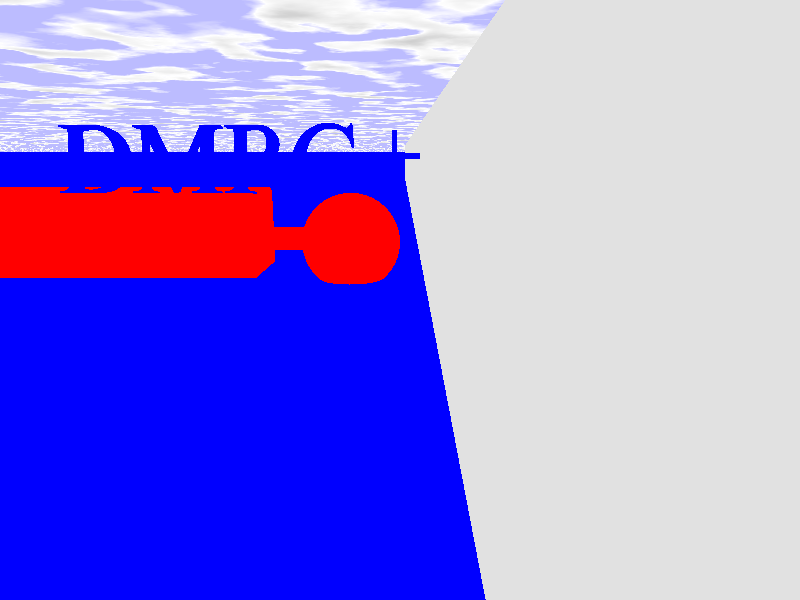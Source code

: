 #include "colors.inc"
#include "finish.inc"
#include "textures.inc"
background { color White }

camera {
	location <-1,-15,-1>
	look_at <-1,0,0>
	rotate 10*x
	rotate <0,0,clock*360>
} 

light_source {  <2,8,-4> spotlight point_at<2,0,0> }
light_source { <-2,8,-4> White }
light_source {  <4,0,-2>  }
light_source { <-4,0,-2> White }
plane { z, 0
	//rotate -15*x
	translate 1.5*z
	translate 30*y
	texture {
		Water
	}
}

plane { z, 0
	//rotate 15*x
	translate 30*y
	translate -5*z
	texture {Bright_Blue_Sky
		//pigment {color SkyBlue}
		finish{Luminous}
	}
}

box {
	<0, 0, 0>
	<0,200,50>
	translate -100*y
	translate -25*z

	texture { 
		pigment {Gray}
		finish {Mirror} 
	}

}
#declare MyDifference = 
difference {
	box {
		<0, 0, 0>
		<0,200,48>
     		texture { DMFWood6 }
	}
	box {
		<0, 0, 0>
		<0,200,48>
      		texture { DMFWood6 }
  	}
}

cylinder
{
	<0,0,0>, <12,0,0>, 0.5
	translate 11*y
	translate -15*x
	texture { 
   		pigment {color Red} 
   		finish {Dull} 
	}
}

sphere {
	<0, 0, 0>, 2
	translate 10*y
    
	translate -3*x
	texture { 
		pigment {color Red} 
		finish {Metal} 
	}

}

box {
	<0,0,0>
	<13,4,4>
	
	translate -20*x
	translate 10*y
	translate -2*z
	texture { 
		pigment {color Red} 
		finish {Dull} 
	}
} 
  
text {
	ttf "timrom.ttf" "DMRG++" 0.1, 0
	texture { 
		pigment {color Blue} 
		finish {Shiny }
	}

	rotate -x*80
	scale 4
	translate -14.7*x
	translate +10*y
	translate -2*z
}
   
